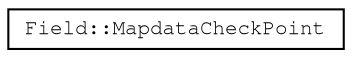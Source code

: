 digraph "Graphical Class Hierarchy"
{
 // LATEX_PDF_SIZE
  edge [fontname="FreeMono",fontsize="10",labelfontname="FreeMono",labelfontsize="10"];
  node [fontname="FreeMono",fontsize="10",shape=record];
  rankdir="LR";
  Node0 [label="Field::MapdataCheckPoint",height=0.2,width=0.4,color="black", fillcolor="white", style="filled",URL="$struct_field_1_1_mapdata_check_point.html",tooltip=" "];
}

